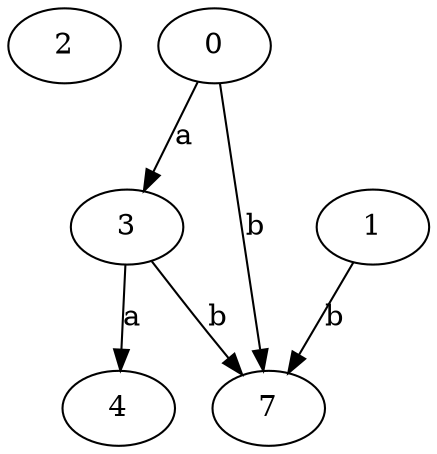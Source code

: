 strict digraph  {
2;
3;
0;
4;
7;
1;
3 -> 4  [label=a];
3 -> 7  [label=b];
0 -> 3  [label=a];
0 -> 7  [label=b];
1 -> 7  [label=b];
}
